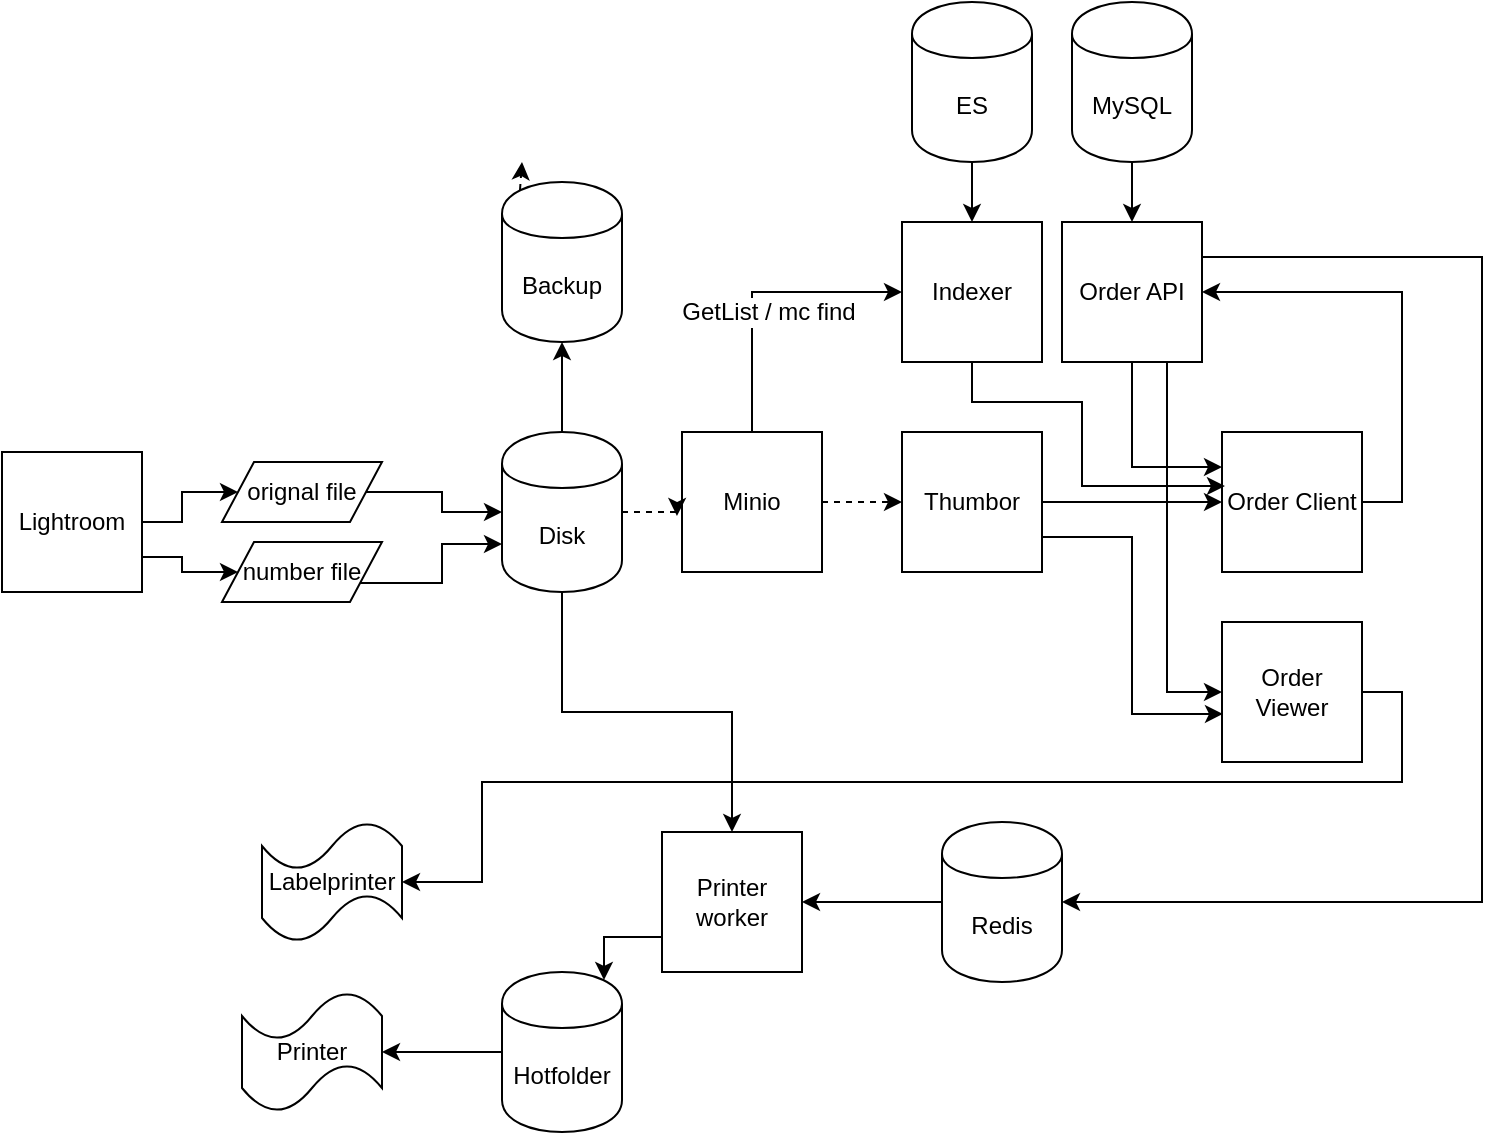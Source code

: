 <mxfile version="10.6.5" type="device"><diagram name="Page-1" id="52a04d89-c75d-2922-d76d-85b35f80e030"><mxGraphModel dx="1327" dy="776" grid="1" gridSize="10" guides="1" tooltips="1" connect="1" arrows="1" fold="1" page="1" pageScale="1" pageWidth="1100" pageHeight="850" background="#ffffff" math="0" shadow="0"><root><mxCell id="0"/><mxCell id="1" parent="0"/><mxCell id="L_gEHMCJemV4J8Jvh7DP-12" style="edgeStyle=orthogonalEdgeStyle;rounded=0;orthogonalLoop=1;jettySize=auto;html=1;exitX=1;exitY=0.5;exitDx=0;exitDy=0;entryX=0;entryY=0.5;entryDx=0;entryDy=0;" edge="1" parent="1" source="L_gEHMCJemV4J8Jvh7DP-1" target="L_gEHMCJemV4J8Jvh7DP-5"><mxGeometry relative="1" as="geometry"/></mxCell><mxCell id="L_gEHMCJemV4J8Jvh7DP-13" style="edgeStyle=orthogonalEdgeStyle;rounded=0;orthogonalLoop=1;jettySize=auto;html=1;exitX=1;exitY=0.75;exitDx=0;exitDy=0;entryX=0;entryY=0.5;entryDx=0;entryDy=0;" edge="1" parent="1" source="L_gEHMCJemV4J8Jvh7DP-1" target="L_gEHMCJemV4J8Jvh7DP-6"><mxGeometry relative="1" as="geometry"/></mxCell><mxCell id="L_gEHMCJemV4J8Jvh7DP-1" value="Lightroom" style="whiteSpace=wrap;html=1;aspect=fixed;" vertex="1" parent="1"><mxGeometry x="80" y="335" width="70" height="70" as="geometry"/></mxCell><mxCell id="L_gEHMCJemV4J8Jvh7DP-17" style="edgeStyle=orthogonalEdgeStyle;rounded=0;orthogonalLoop=1;jettySize=auto;html=1;exitX=1;exitY=0.5;exitDx=0;exitDy=0;entryX=0;entryY=0.5;entryDx=0;entryDy=0;dashed=1;" edge="1" parent="1" source="L_gEHMCJemV4J8Jvh7DP-3" target="L_gEHMCJemV4J8Jvh7DP-10"><mxGeometry relative="1" as="geometry"/></mxCell><mxCell id="L_gEHMCJemV4J8Jvh7DP-27" style="edgeStyle=orthogonalEdgeStyle;rounded=0;orthogonalLoop=1;jettySize=auto;html=1;exitX=0.5;exitY=0;exitDx=0;exitDy=0;entryX=0;entryY=0.5;entryDx=0;entryDy=0;" edge="1" parent="1" source="L_gEHMCJemV4J8Jvh7DP-3" target="L_gEHMCJemV4J8Jvh7DP-24"><mxGeometry relative="1" as="geometry"/></mxCell><mxCell id="L_gEHMCJemV4J8Jvh7DP-28" value="GetList / mc find&lt;br&gt;" style="text;html=1;resizable=0;points=[];align=center;verticalAlign=middle;labelBackgroundColor=#ffffff;" vertex="1" connectable="0" parent="L_gEHMCJemV4J8Jvh7DP-27"><mxGeometry x="0.072" y="-10" relative="1" as="geometry"><mxPoint as="offset"/></mxGeometry></mxCell><mxCell id="L_gEHMCJemV4J8Jvh7DP-3" value="Minio&lt;br&gt;" style="whiteSpace=wrap;html=1;aspect=fixed;" vertex="1" parent="1"><mxGeometry x="420" y="325" width="70" height="70" as="geometry"/></mxCell><mxCell id="L_gEHMCJemV4J8Jvh7DP-42" style="edgeStyle=orthogonalEdgeStyle;rounded=0;orthogonalLoop=1;jettySize=auto;html=1;exitX=1;exitY=0.5;exitDx=0;exitDy=0;entryX=1;entryY=0.5;entryDx=0;entryDy=0;" edge="1" parent="1" source="L_gEHMCJemV4J8Jvh7DP-25" target="L_gEHMCJemV4J8Jvh7DP-33"><mxGeometry relative="1" as="geometry"/></mxCell><mxCell id="L_gEHMCJemV4J8Jvh7DP-25" value="Order Client&lt;br&gt;" style="whiteSpace=wrap;html=1;aspect=fixed;" vertex="1" parent="1"><mxGeometry x="690" y="325" width="70" height="70" as="geometry"/></mxCell><mxCell id="L_gEHMCJemV4J8Jvh7DP-14" style="edgeStyle=orthogonalEdgeStyle;rounded=0;orthogonalLoop=1;jettySize=auto;html=1;exitX=1;exitY=0.5;exitDx=0;exitDy=0;entryX=0;entryY=0.5;entryDx=0;entryDy=0;" edge="1" parent="1" source="L_gEHMCJemV4J8Jvh7DP-5" target="L_gEHMCJemV4J8Jvh7DP-8"><mxGeometry relative="1" as="geometry"/></mxCell><mxCell id="L_gEHMCJemV4J8Jvh7DP-5" value="orignal file&lt;br&gt;" style="shape=parallelogram;perimeter=parallelogramPerimeter;whiteSpace=wrap;html=1;" vertex="1" parent="1"><mxGeometry x="190" y="340" width="80" height="30" as="geometry"/></mxCell><mxCell id="L_gEHMCJemV4J8Jvh7DP-15" style="edgeStyle=orthogonalEdgeStyle;rounded=0;orthogonalLoop=1;jettySize=auto;html=1;exitX=1;exitY=0.75;exitDx=0;exitDy=0;entryX=0;entryY=0.7;entryDx=0;entryDy=0;" edge="1" parent="1" source="L_gEHMCJemV4J8Jvh7DP-6" target="L_gEHMCJemV4J8Jvh7DP-8"><mxGeometry relative="1" as="geometry"/></mxCell><mxCell id="L_gEHMCJemV4J8Jvh7DP-6" value="number file&lt;br&gt;" style="shape=parallelogram;perimeter=parallelogramPerimeter;whiteSpace=wrap;html=1;" vertex="1" parent="1"><mxGeometry x="190" y="380" width="80" height="30" as="geometry"/></mxCell><mxCell id="L_gEHMCJemV4J8Jvh7DP-16" style="edgeStyle=orthogonalEdgeStyle;rounded=0;orthogonalLoop=1;jettySize=auto;html=1;exitX=1;exitY=0.5;exitDx=0;exitDy=0;entryX=-0.036;entryY=0.6;entryDx=0;entryDy=0;entryPerimeter=0;dashed=1;" edge="1" parent="1" source="L_gEHMCJemV4J8Jvh7DP-8" target="L_gEHMCJemV4J8Jvh7DP-3"><mxGeometry relative="1" as="geometry"/></mxCell><mxCell id="L_gEHMCJemV4J8Jvh7DP-20" style="edgeStyle=orthogonalEdgeStyle;rounded=0;orthogonalLoop=1;jettySize=auto;html=1;exitX=0.5;exitY=0;exitDx=0;exitDy=0;entryX=0.5;entryY=1;entryDx=0;entryDy=0;" edge="1" parent="1" source="L_gEHMCJemV4J8Jvh7DP-8" target="L_gEHMCJemV4J8Jvh7DP-18"><mxGeometry relative="1" as="geometry"/></mxCell><mxCell id="L_gEHMCJemV4J8Jvh7DP-50" style="edgeStyle=orthogonalEdgeStyle;rounded=0;orthogonalLoop=1;jettySize=auto;html=1;exitX=0.5;exitY=1;exitDx=0;exitDy=0;entryX=0.5;entryY=0;entryDx=0;entryDy=0;" edge="1" parent="1" source="L_gEHMCJemV4J8Jvh7DP-8" target="L_gEHMCJemV4J8Jvh7DP-11"><mxGeometry relative="1" as="geometry"/></mxCell><mxCell id="L_gEHMCJemV4J8Jvh7DP-8" value="Disk&lt;br&gt;" style="shape=cylinder;whiteSpace=wrap;html=1;boundedLbl=1;backgroundOutline=1;" vertex="1" parent="1"><mxGeometry x="330" y="325" width="60" height="80" as="geometry"/></mxCell><mxCell id="L_gEHMCJemV4J8Jvh7DP-52" style="edgeStyle=orthogonalEdgeStyle;rounded=0;orthogonalLoop=1;jettySize=auto;html=1;exitX=0;exitY=0.5;exitDx=0;exitDy=0;entryX=1;entryY=0.5;entryDx=0;entryDy=0;entryPerimeter=0;" edge="1" parent="1" source="L_gEHMCJemV4J8Jvh7DP-9" target="L_gEHMCJemV4J8Jvh7DP-51"><mxGeometry relative="1" as="geometry"/></mxCell><mxCell id="L_gEHMCJemV4J8Jvh7DP-9" value="Hotfolder&lt;br&gt;" style="shape=cylinder;whiteSpace=wrap;html=1;boundedLbl=1;backgroundOutline=1;" vertex="1" parent="1"><mxGeometry x="330" y="595" width="60" height="80" as="geometry"/></mxCell><mxCell id="L_gEHMCJemV4J8Jvh7DP-36" style="edgeStyle=orthogonalEdgeStyle;rounded=0;orthogonalLoop=1;jettySize=auto;html=1;exitX=1;exitY=0.5;exitDx=0;exitDy=0;entryX=0;entryY=0.5;entryDx=0;entryDy=0;" edge="1" parent="1" source="L_gEHMCJemV4J8Jvh7DP-10" target="L_gEHMCJemV4J8Jvh7DP-25"><mxGeometry relative="1" as="geometry"/></mxCell><mxCell id="L_gEHMCJemV4J8Jvh7DP-49" style="edgeStyle=orthogonalEdgeStyle;rounded=0;orthogonalLoop=1;jettySize=auto;html=1;exitX=1;exitY=0.75;exitDx=0;exitDy=0;entryX=0.007;entryY=0.657;entryDx=0;entryDy=0;entryPerimeter=0;" edge="1" parent="1" source="L_gEHMCJemV4J8Jvh7DP-10" target="L_gEHMCJemV4J8Jvh7DP-47"><mxGeometry relative="1" as="geometry"/></mxCell><mxCell id="L_gEHMCJemV4J8Jvh7DP-10" value="Thumbor" style="whiteSpace=wrap;html=1;aspect=fixed;" vertex="1" parent="1"><mxGeometry x="530" y="325" width="70" height="70" as="geometry"/></mxCell><mxCell id="L_gEHMCJemV4J8Jvh7DP-22" style="edgeStyle=orthogonalEdgeStyle;rounded=0;orthogonalLoop=1;jettySize=auto;html=1;exitX=0;exitY=0.75;exitDx=0;exitDy=0;entryX=0.85;entryY=0.05;entryDx=0;entryDy=0;entryPerimeter=0;" edge="1" parent="1" source="L_gEHMCJemV4J8Jvh7DP-11" target="L_gEHMCJemV4J8Jvh7DP-9"><mxGeometry relative="1" as="geometry"/></mxCell><mxCell id="L_gEHMCJemV4J8Jvh7DP-11" value="Printer worker" style="whiteSpace=wrap;html=1;aspect=fixed;" vertex="1" parent="1"><mxGeometry x="410" y="525" width="70" height="70" as="geometry"/></mxCell><mxCell id="L_gEHMCJemV4J8Jvh7DP-19" style="edgeStyle=none;rounded=0;orthogonalLoop=1;jettySize=auto;html=1;exitX=0.15;exitY=0.05;exitDx=0;exitDy=0;exitPerimeter=0;dashed=1;" edge="1" parent="1" source="L_gEHMCJemV4J8Jvh7DP-18"><mxGeometry relative="1" as="geometry"><mxPoint x="340" y="190" as="targetPoint"/></mxGeometry></mxCell><mxCell id="L_gEHMCJemV4J8Jvh7DP-18" value="Backup&lt;br&gt;" style="shape=cylinder;whiteSpace=wrap;html=1;boundedLbl=1;backgroundOutline=1;" vertex="1" parent="1"><mxGeometry x="330" y="200" width="60" height="80" as="geometry"/></mxCell><mxCell id="L_gEHMCJemV4J8Jvh7DP-38" style="edgeStyle=orthogonalEdgeStyle;rounded=0;orthogonalLoop=1;jettySize=auto;html=1;exitX=0.5;exitY=1;exitDx=0;exitDy=0;entryX=0.021;entryY=0.386;entryDx=0;entryDy=0;entryPerimeter=0;" edge="1" parent="1" source="L_gEHMCJemV4J8Jvh7DP-24" target="L_gEHMCJemV4J8Jvh7DP-25"><mxGeometry relative="1" as="geometry"><Array as="points"><mxPoint x="565" y="310"/><mxPoint x="620" y="310"/><mxPoint x="620" y="352"/></Array></mxGeometry></mxCell><mxCell id="L_gEHMCJemV4J8Jvh7DP-24" value="Indexer" style="whiteSpace=wrap;html=1;aspect=fixed;" vertex="1" parent="1"><mxGeometry x="530" y="220" width="70" height="70" as="geometry"/></mxCell><mxCell id="L_gEHMCJemV4J8Jvh7DP-30" style="edgeStyle=orthogonalEdgeStyle;rounded=0;orthogonalLoop=1;jettySize=auto;html=1;exitX=0.5;exitY=1;exitDx=0;exitDy=0;entryX=0.5;entryY=0;entryDx=0;entryDy=0;" edge="1" parent="1" source="L_gEHMCJemV4J8Jvh7DP-29" target="L_gEHMCJemV4J8Jvh7DP-24"><mxGeometry relative="1" as="geometry"/></mxCell><mxCell id="L_gEHMCJemV4J8Jvh7DP-29" value="ES&lt;br&gt;" style="shape=cylinder;whiteSpace=wrap;html=1;boundedLbl=1;backgroundOutline=1;" vertex="1" parent="1"><mxGeometry x="535" y="110" width="60" height="80" as="geometry"/></mxCell><mxCell id="L_gEHMCJemV4J8Jvh7DP-37" style="edgeStyle=orthogonalEdgeStyle;rounded=0;orthogonalLoop=1;jettySize=auto;html=1;exitX=0.5;exitY=1;exitDx=0;exitDy=0;entryX=0;entryY=0.25;entryDx=0;entryDy=0;" edge="1" parent="1" source="L_gEHMCJemV4J8Jvh7DP-33" target="L_gEHMCJemV4J8Jvh7DP-25"><mxGeometry relative="1" as="geometry"/></mxCell><mxCell id="L_gEHMCJemV4J8Jvh7DP-45" style="edgeStyle=orthogonalEdgeStyle;rounded=0;orthogonalLoop=1;jettySize=auto;html=1;exitX=1;exitY=0.25;exitDx=0;exitDy=0;entryX=1;entryY=0.5;entryDx=0;entryDy=0;" edge="1" parent="1" source="L_gEHMCJemV4J8Jvh7DP-33" target="L_gEHMCJemV4J8Jvh7DP-40"><mxGeometry relative="1" as="geometry"><Array as="points"><mxPoint x="820" y="238"/><mxPoint x="820" y="560"/></Array></mxGeometry></mxCell><mxCell id="L_gEHMCJemV4J8Jvh7DP-48" style="edgeStyle=orthogonalEdgeStyle;rounded=0;orthogonalLoop=1;jettySize=auto;html=1;exitX=0.75;exitY=1;exitDx=0;exitDy=0;entryX=0;entryY=0.5;entryDx=0;entryDy=0;" edge="1" parent="1" source="L_gEHMCJemV4J8Jvh7DP-33" target="L_gEHMCJemV4J8Jvh7DP-47"><mxGeometry relative="1" as="geometry"/></mxCell><mxCell id="L_gEHMCJemV4J8Jvh7DP-33" value="Order API" style="whiteSpace=wrap;html=1;aspect=fixed;" vertex="1" parent="1"><mxGeometry x="610" y="220" width="70" height="70" as="geometry"/></mxCell><mxCell id="L_gEHMCJemV4J8Jvh7DP-35" style="edgeStyle=orthogonalEdgeStyle;rounded=0;orthogonalLoop=1;jettySize=auto;html=1;exitX=0.5;exitY=1;exitDx=0;exitDy=0;entryX=0.5;entryY=0;entryDx=0;entryDy=0;" edge="1" parent="1" source="L_gEHMCJemV4J8Jvh7DP-34" target="L_gEHMCJemV4J8Jvh7DP-33"><mxGeometry relative="1" as="geometry"/></mxCell><mxCell id="L_gEHMCJemV4J8Jvh7DP-34" value="MySQL&lt;br&gt;" style="shape=cylinder;whiteSpace=wrap;html=1;boundedLbl=1;backgroundOutline=1;" vertex="1" parent="1"><mxGeometry x="615" y="110" width="60" height="80" as="geometry"/></mxCell><mxCell id="L_gEHMCJemV4J8Jvh7DP-44" style="edgeStyle=orthogonalEdgeStyle;rounded=0;orthogonalLoop=1;jettySize=auto;html=1;exitX=0;exitY=0.5;exitDx=0;exitDy=0;entryX=1;entryY=0.5;entryDx=0;entryDy=0;" edge="1" parent="1" source="L_gEHMCJemV4J8Jvh7DP-40" target="L_gEHMCJemV4J8Jvh7DP-11"><mxGeometry relative="1" as="geometry"/></mxCell><mxCell id="L_gEHMCJemV4J8Jvh7DP-40" value="Redis&lt;br&gt;" style="shape=cylinder;whiteSpace=wrap;html=1;boundedLbl=1;backgroundOutline=1;" vertex="1" parent="1"><mxGeometry x="550" y="520" width="60" height="80" as="geometry"/></mxCell><mxCell id="L_gEHMCJemV4J8Jvh7DP-56" style="edgeStyle=orthogonalEdgeStyle;rounded=0;orthogonalLoop=1;jettySize=auto;html=1;exitX=1;exitY=0.5;exitDx=0;exitDy=0;entryX=1;entryY=0.5;entryDx=0;entryDy=0;entryPerimeter=0;" edge="1" parent="1" source="L_gEHMCJemV4J8Jvh7DP-47" target="L_gEHMCJemV4J8Jvh7DP-54"><mxGeometry relative="1" as="geometry"><Array as="points"><mxPoint x="780" y="455"/><mxPoint x="780" y="500"/><mxPoint x="320" y="500"/><mxPoint x="320" y="550"/></Array></mxGeometry></mxCell><mxCell id="L_gEHMCJemV4J8Jvh7DP-47" value="Order Viewer&lt;br&gt;" style="whiteSpace=wrap;html=1;aspect=fixed;" vertex="1" parent="1"><mxGeometry x="690" y="420" width="70" height="70" as="geometry"/></mxCell><mxCell id="L_gEHMCJemV4J8Jvh7DP-51" value="Printer" style="shape=tape;whiteSpace=wrap;html=1;" vertex="1" parent="1"><mxGeometry x="200" y="605" width="70" height="60" as="geometry"/></mxCell><mxCell id="L_gEHMCJemV4J8Jvh7DP-54" value="Labelprinter" style="shape=tape;whiteSpace=wrap;html=1;" vertex="1" parent="1"><mxGeometry x="210" y="520" width="70" height="60" as="geometry"/></mxCell></root></mxGraphModel></diagram></mxfile>